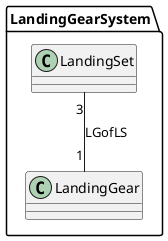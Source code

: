 @startuml
package LandingGearSystem <<Folder>> {
LandingSet "3" -- "1" LandingGear : LGofLS
}
@enduml
